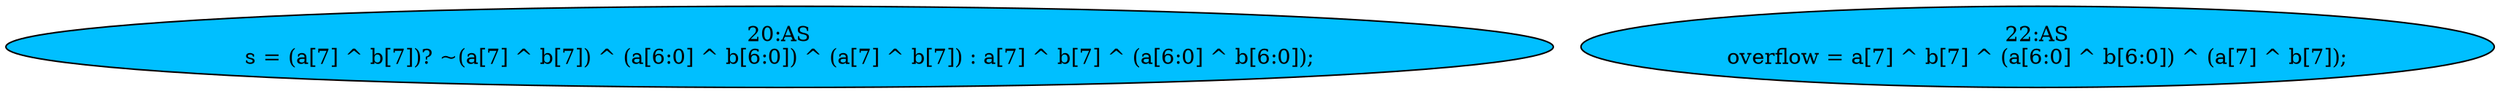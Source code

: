 strict digraph "compose( ,  )" {
	node [label="\N"];
	"20:AS"	[ast="<pyverilog.vparser.ast.Assign object at 0x7f40da066ed0>",
		def_var="['s']",
		fillcolor=deepskyblue,
		label="20:AS
s = (a[7] ^ b[7])? ~(a[7] ^ b[7]) ^ (a[6:0] ^ b[6:0]) ^ (a[7] ^ b[7]) : a[7] ^ b[7] ^ (a[6:0] ^ b[6:0]);",
		statements="[]",
		style=filled,
		typ=Assign,
		use_var="['a', 'b', 'a', 'b', 'a', 'b', 'a', 'b', 'a', 'b', 'a', 'b']"];
	"22:AS"	[ast="<pyverilog.vparser.ast.Assign object at 0x7f40d9cd8a90>",
		def_var="['overflow']",
		fillcolor=deepskyblue,
		label="22:AS
overflow = a[7] ^ b[7] ^ (a[6:0] ^ b[6:0]) ^ (a[7] ^ b[7]);",
		statements="[]",
		style=filled,
		typ=Assign,
		use_var="['a', 'b', 'a', 'b', 'a', 'b']"];
}

